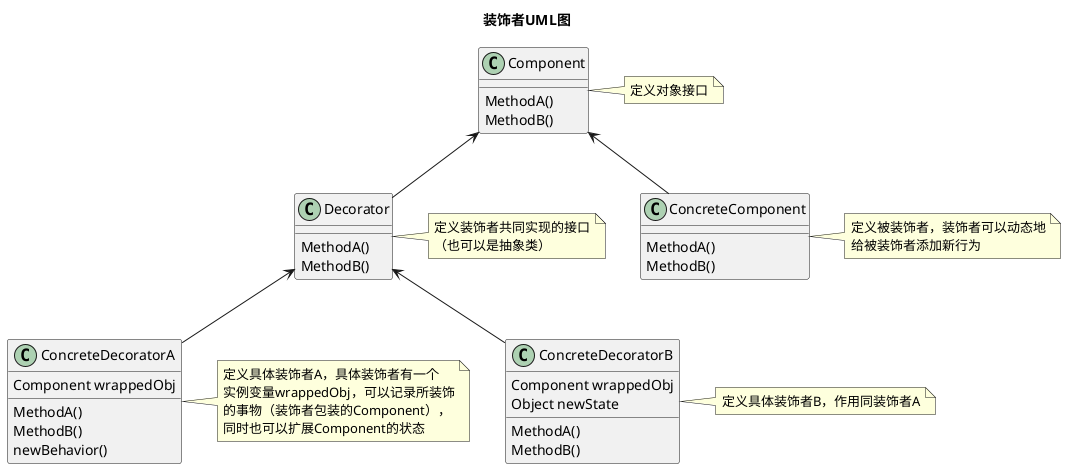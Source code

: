 @startuml
title 装饰者UML图
class Component{
 MethodA()
 MethodB()
}
class ConcreteComponent{
MethodA()
MethodB()
}
class Decorator{
MethodA()
MethodB()
}
class ConcreteDecoratorA{
Component wrappedObj
MethodA()
MethodB()
newBehavior()
}
class ConcreteDecoratorB{
Component wrappedObj
Object newState
MethodA()
MethodB()
}

note right of Component : 定义对象接口
note right of Decorator : 定义装饰者共同实现的接口\n（也可以是抽象类）
note right of ConcreteComponent : 定义被装饰者，装饰者可以动态地\n给被装饰者添加新行为
note right of ConcreteDecoratorA : 定义具体装饰者A，具体装饰者有一个\n实例变量wrappedObj，可以记录所装饰\n的事物（装饰者包装的Component），\n同时也可以扩展Component的状态
note right of ConcreteDecoratorB : 定义具体装饰者B，作用同装饰者A

Component<-- Decorator
Component<-- ConcreteComponent
Decorator<-- ConcreteDecoratorA
Decorator<-- ConcreteDecoratorB

@enduml